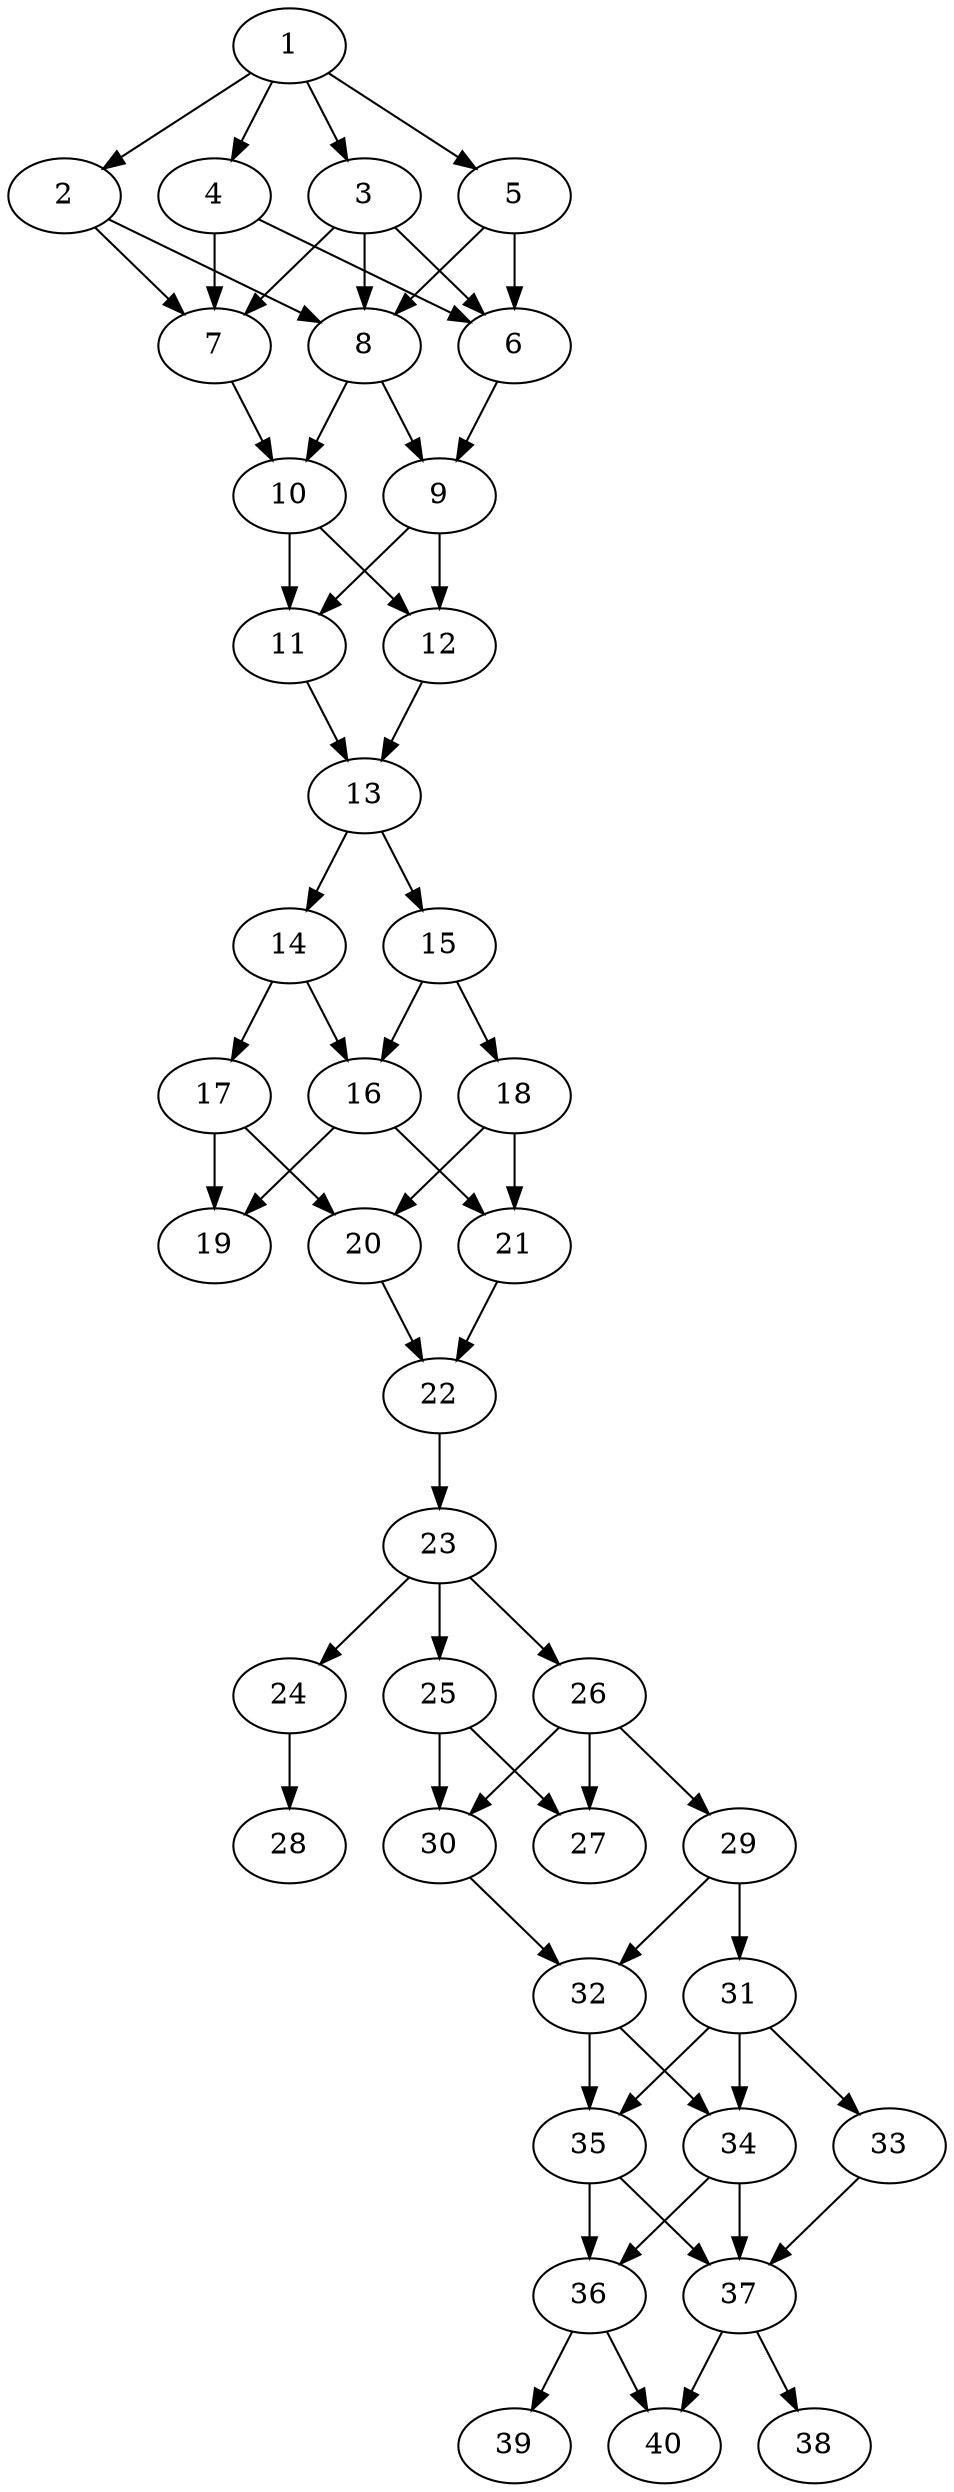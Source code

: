 // DAG automatically generated by daggen at Thu Oct  3 14:06:50 2019
// ./daggen --dot -n 40 --ccr 0.5 --fat 0.3 --regular 0.5 --density 0.7 --mindata 5242880 --maxdata 52428800 
digraph G {
  1 [size="72007680", alpha="0.11", expect_size="36003840"] 
  1 -> 2 [size ="36003840"]
  1 -> 3 [size ="36003840"]
  1 -> 4 [size ="36003840"]
  1 -> 5 [size ="36003840"]
  2 [size="48943104", alpha="0.05", expect_size="24471552"] 
  2 -> 7 [size ="24471552"]
  2 -> 8 [size ="24471552"]
  3 [size="102707200", alpha="0.05", expect_size="51353600"] 
  3 -> 6 [size ="51353600"]
  3 -> 7 [size ="51353600"]
  3 -> 8 [size ="51353600"]
  4 [size="43042816", alpha="0.05", expect_size="21521408"] 
  4 -> 6 [size ="21521408"]
  4 -> 7 [size ="21521408"]
  5 [size="60784640", alpha="0.07", expect_size="30392320"] 
  5 -> 6 [size ="30392320"]
  5 -> 8 [size ="30392320"]
  6 [size="57665536", alpha="0.12", expect_size="28832768"] 
  6 -> 9 [size ="28832768"]
  7 [size="97990656", alpha="0.00", expect_size="48995328"] 
  7 -> 10 [size ="48995328"]
  8 [size="78028800", alpha="0.03", expect_size="39014400"] 
  8 -> 9 [size ="39014400"]
  8 -> 10 [size ="39014400"]
  9 [size="92512256", alpha="0.02", expect_size="46256128"] 
  9 -> 11 [size ="46256128"]
  9 -> 12 [size ="46256128"]
  10 [size="16279552", alpha="0.06", expect_size="8139776"] 
  10 -> 11 [size ="8139776"]
  10 -> 12 [size ="8139776"]
  11 [size="13594624", alpha="0.02", expect_size="6797312"] 
  11 -> 13 [size ="6797312"]
  12 [size="64286720", alpha="0.18", expect_size="32143360"] 
  12 -> 13 [size ="32143360"]
  13 [size="88471552", alpha="0.09", expect_size="44235776"] 
  13 -> 14 [size ="44235776"]
  13 -> 15 [size ="44235776"]
  14 [size="18821120", alpha="0.19", expect_size="9410560"] 
  14 -> 16 [size ="9410560"]
  14 -> 17 [size ="9410560"]
  15 [size="40521728", alpha="0.09", expect_size="20260864"] 
  15 -> 16 [size ="20260864"]
  15 -> 18 [size ="20260864"]
  16 [size="73603072", alpha="0.15", expect_size="36801536"] 
  16 -> 19 [size ="36801536"]
  16 -> 21 [size ="36801536"]
  17 [size="36347904", alpha="0.03", expect_size="18173952"] 
  17 -> 19 [size ="18173952"]
  17 -> 20 [size ="18173952"]
  18 [size="37242880", alpha="0.04", expect_size="18621440"] 
  18 -> 20 [size ="18621440"]
  18 -> 21 [size ="18621440"]
  19 [size="50993152", alpha="0.16", expect_size="25496576"] 
  20 [size="60084224", alpha="0.01", expect_size="30042112"] 
  20 -> 22 [size ="30042112"]
  21 [size="88647680", alpha="0.19", expect_size="44323840"] 
  21 -> 22 [size ="44323840"]
  22 [size="98244608", alpha="0.05", expect_size="49122304"] 
  22 -> 23 [size ="49122304"]
  23 [size="89559040", alpha="0.11", expect_size="44779520"] 
  23 -> 24 [size ="44779520"]
  23 -> 25 [size ="44779520"]
  23 -> 26 [size ="44779520"]
  24 [size="38789120", alpha="0.04", expect_size="19394560"] 
  24 -> 28 [size ="19394560"]
  25 [size="32600064", alpha="0.07", expect_size="16300032"] 
  25 -> 27 [size ="16300032"]
  25 -> 30 [size ="16300032"]
  26 [size="74827776", alpha="0.01", expect_size="37413888"] 
  26 -> 27 [size ="37413888"]
  26 -> 29 [size ="37413888"]
  26 -> 30 [size ="37413888"]
  27 [size="53215232", alpha="0.13", expect_size="26607616"] 
  28 [size="68427776", alpha="0.19", expect_size="34213888"] 
  29 [size="87769088", alpha="0.02", expect_size="43884544"] 
  29 -> 31 [size ="43884544"]
  29 -> 32 [size ="43884544"]
  30 [size="68505600", alpha="0.07", expect_size="34252800"] 
  30 -> 32 [size ="34252800"]
  31 [size="73207808", alpha="0.13", expect_size="36603904"] 
  31 -> 33 [size ="36603904"]
  31 -> 34 [size ="36603904"]
  31 -> 35 [size ="36603904"]
  32 [size="69023744", alpha="0.10", expect_size="34511872"] 
  32 -> 34 [size ="34511872"]
  32 -> 35 [size ="34511872"]
  33 [size="94410752", alpha="0.03", expect_size="47205376"] 
  33 -> 37 [size ="47205376"]
  34 [size="52850688", alpha="0.18", expect_size="26425344"] 
  34 -> 36 [size ="26425344"]
  34 -> 37 [size ="26425344"]
  35 [size="71272448", alpha="0.20", expect_size="35636224"] 
  35 -> 36 [size ="35636224"]
  35 -> 37 [size ="35636224"]
  36 [size="11235328", alpha="0.15", expect_size="5617664"] 
  36 -> 39 [size ="5617664"]
  36 -> 40 [size ="5617664"]
  37 [size="14290944", alpha="0.15", expect_size="7145472"] 
  37 -> 38 [size ="7145472"]
  37 -> 40 [size ="7145472"]
  38 [size="73572352", alpha="0.01", expect_size="36786176"] 
  39 [size="67880960", alpha="0.16", expect_size="33940480"] 
  40 [size="79245312", alpha="0.01", expect_size="39622656"] 
}
